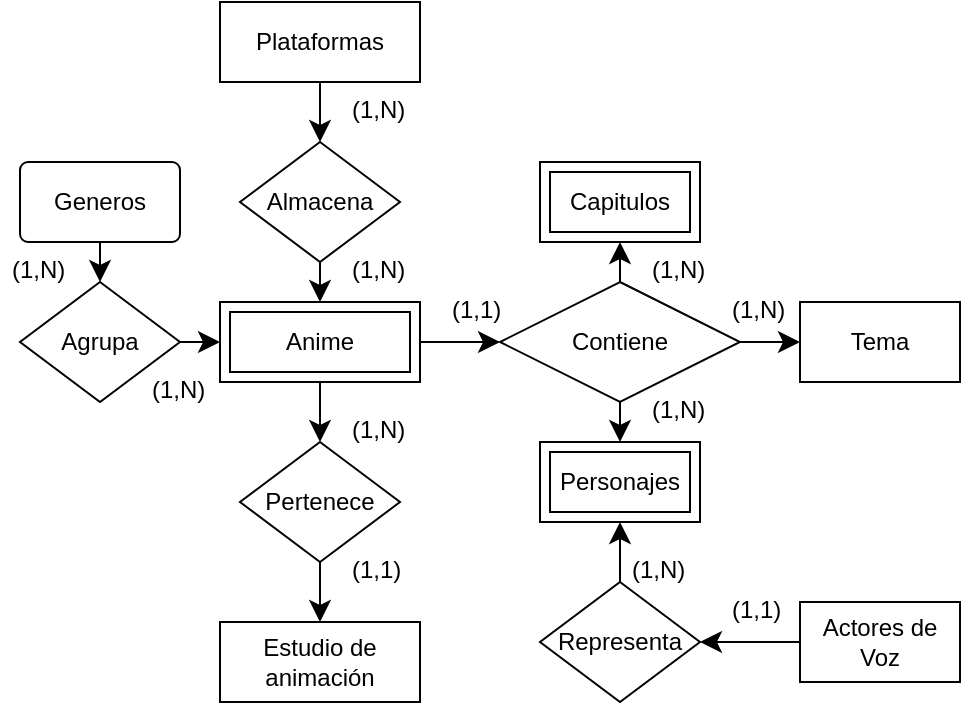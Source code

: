 <mxfile version="27.1.6">
  <diagram name="Page-1" id="OFMPrc6fwFf9-Z2aprMk">
    <mxGraphModel dx="513" dy="602" grid="1" gridSize="10" guides="1" tooltips="1" connect="1" arrows="1" fold="1" page="1" pageScale="1" pageWidth="827" pageHeight="1169" math="0" shadow="0">
      <root>
        <mxCell id="0" />
        <mxCell id="1" parent="0" />
        <mxCell id="wkPY7LeiGIB8Wzus0Ze9-2" value="Estudio de animación" style="whiteSpace=wrap;html=1;align=center;" parent="1" vertex="1">
          <mxGeometry x="150" y="330" width="100" height="40" as="geometry" />
        </mxCell>
        <mxCell id="MXyETRU7XAGty1TnWLAD-39" value="" style="edgeStyle=none;curved=1;rounded=0;orthogonalLoop=1;jettySize=auto;html=1;fontSize=12;startSize=8;endSize=8;" edge="1" parent="1" source="wkPY7LeiGIB8Wzus0Ze9-3" target="MXyETRU7XAGty1TnWLAD-36">
          <mxGeometry relative="1" as="geometry" />
        </mxCell>
        <mxCell id="wkPY7LeiGIB8Wzus0Ze9-3" value="Actores de Voz" style="whiteSpace=wrap;html=1;align=center;" parent="1" vertex="1">
          <mxGeometry x="440" y="320" width="80" height="40" as="geometry" />
        </mxCell>
        <mxCell id="wkPY7LeiGIB8Wzus0Ze9-6" value="Capitulos" style="shape=ext;margin=3;double=1;whiteSpace=wrap;html=1;align=center;" parent="1" vertex="1">
          <mxGeometry x="310" y="100" width="80" height="40" as="geometry" />
        </mxCell>
        <mxCell id="wkPY7LeiGIB8Wzus0Ze9-7" style="edgeStyle=none;curved=1;rounded=0;orthogonalLoop=1;jettySize=auto;html=1;exitX=0.75;exitY=1;exitDx=0;exitDy=0;fontSize=12;startSize=8;endSize=8;" parent="1" source="wkPY7LeiGIB8Wzus0Ze9-6" target="wkPY7LeiGIB8Wzus0Ze9-6" edge="1">
          <mxGeometry relative="1" as="geometry" />
        </mxCell>
        <mxCell id="MXyETRU7XAGty1TnWLAD-12" style="edgeStyle=none;curved=1;rounded=0;orthogonalLoop=1;jettySize=auto;html=1;entryX=0.5;entryY=0;entryDx=0;entryDy=0;fontSize=12;startSize=8;endSize=8;" edge="1" parent="1" source="wkPY7LeiGIB8Wzus0Ze9-8" target="MXyETRU7XAGty1TnWLAD-11">
          <mxGeometry relative="1" as="geometry" />
        </mxCell>
        <mxCell id="wkPY7LeiGIB8Wzus0Ze9-8" value="Plataformas" style="whiteSpace=wrap;html=1;align=center;" parent="1" vertex="1">
          <mxGeometry x="150" y="20" width="100" height="40" as="geometry" />
        </mxCell>
        <mxCell id="MXyETRU7XAGty1TnWLAD-21" value="" style="edgeStyle=none;curved=1;rounded=0;orthogonalLoop=1;jettySize=auto;html=1;fontSize=12;startSize=8;endSize=8;" edge="1" parent="1" source="wkPY7LeiGIB8Wzus0Ze9-9" target="MXyETRU7XAGty1TnWLAD-20">
          <mxGeometry relative="1" as="geometry" />
        </mxCell>
        <mxCell id="wkPY7LeiGIB8Wzus0Ze9-9" value="Generos" style="rounded=1;arcSize=10;whiteSpace=wrap;html=1;align=center;" parent="1" vertex="1">
          <mxGeometry x="50" y="100" width="80" height="40" as="geometry" />
        </mxCell>
        <mxCell id="wkPY7LeiGIB8Wzus0Ze9-10" value="Personajes" style="shape=ext;margin=3;double=1;whiteSpace=wrap;html=1;align=center;" parent="1" vertex="1">
          <mxGeometry x="310" y="240" width="80" height="40" as="geometry" />
        </mxCell>
        <mxCell id="wkPY7LeiGIB8Wzus0Ze9-11" value="Tema" style="whiteSpace=wrap;html=1;align=center;" parent="1" vertex="1">
          <mxGeometry x="440" y="170" width="80" height="40" as="geometry" />
        </mxCell>
        <mxCell id="MXyETRU7XAGty1TnWLAD-6" style="edgeStyle=none;curved=1;rounded=0;orthogonalLoop=1;jettySize=auto;html=1;entryX=0.5;entryY=0;entryDx=0;entryDy=0;fontSize=12;startSize=8;endSize=8;" edge="1" parent="1" source="MXyETRU7XAGty1TnWLAD-1" target="MXyETRU7XAGty1TnWLAD-4">
          <mxGeometry relative="1" as="geometry" />
        </mxCell>
        <mxCell id="MXyETRU7XAGty1TnWLAD-24" style="edgeStyle=none;curved=1;rounded=0;orthogonalLoop=1;jettySize=auto;html=1;fontSize=12;startSize=8;endSize=8;" edge="1" parent="1" source="MXyETRU7XAGty1TnWLAD-1" target="MXyETRU7XAGty1TnWLAD-17">
          <mxGeometry relative="1" as="geometry" />
        </mxCell>
        <mxCell id="MXyETRU7XAGty1TnWLAD-1" value="Anime" style="shape=ext;margin=3;double=1;whiteSpace=wrap;html=1;align=center;" vertex="1" parent="1">
          <mxGeometry x="150" y="170" width="100" height="40" as="geometry" />
        </mxCell>
        <mxCell id="MXyETRU7XAGty1TnWLAD-2" style="edgeStyle=none;curved=1;rounded=0;orthogonalLoop=1;jettySize=auto;html=1;exitX=0.75;exitY=1;exitDx=0;exitDy=0;fontSize=12;startSize=8;endSize=8;" edge="1" parent="1" source="wkPY7LeiGIB8Wzus0Ze9-6" target="wkPY7LeiGIB8Wzus0Ze9-6">
          <mxGeometry relative="1" as="geometry" />
        </mxCell>
        <mxCell id="MXyETRU7XAGty1TnWLAD-7" style="edgeStyle=none;curved=1;rounded=0;orthogonalLoop=1;jettySize=auto;html=1;entryX=0.5;entryY=0;entryDx=0;entryDy=0;fontSize=12;startSize=8;endSize=8;" edge="1" parent="1" source="MXyETRU7XAGty1TnWLAD-4" target="wkPY7LeiGIB8Wzus0Ze9-2">
          <mxGeometry relative="1" as="geometry" />
        </mxCell>
        <mxCell id="MXyETRU7XAGty1TnWLAD-4" value="Pertenece" style="shape=rhombus;perimeter=rhombusPerimeter;whiteSpace=wrap;html=1;align=center;" vertex="1" parent="1">
          <mxGeometry x="160" y="240" width="80" height="60" as="geometry" />
        </mxCell>
        <mxCell id="MXyETRU7XAGty1TnWLAD-8" value="(1,N)" style="text;strokeColor=none;fillColor=none;spacingLeft=4;spacingRight=4;overflow=hidden;rotatable=0;points=[[0,0.5],[1,0.5]];portConstraint=eastwest;fontSize=12;whiteSpace=wrap;html=1;" vertex="1" parent="1">
          <mxGeometry x="210" y="220" width="40" height="30" as="geometry" />
        </mxCell>
        <mxCell id="MXyETRU7XAGty1TnWLAD-9" value="(1,1)" style="text;strokeColor=none;fillColor=none;spacingLeft=4;spacingRight=4;overflow=hidden;rotatable=0;points=[[0,0.5],[1,0.5]];portConstraint=eastwest;fontSize=12;whiteSpace=wrap;html=1;" vertex="1" parent="1">
          <mxGeometry x="210" y="290" width="40" height="30" as="geometry" />
        </mxCell>
        <mxCell id="MXyETRU7XAGty1TnWLAD-10" style="edgeStyle=none;curved=1;rounded=0;orthogonalLoop=1;jettySize=auto;html=1;exitX=0.5;exitY=1;exitDx=0;exitDy=0;fontSize=12;startSize=8;endSize=8;" edge="1" parent="1">
          <mxGeometry relative="1" as="geometry">
            <mxPoint x="370" y="145" as="sourcePoint" />
            <mxPoint x="370" y="145" as="targetPoint" />
          </mxGeometry>
        </mxCell>
        <mxCell id="MXyETRU7XAGty1TnWLAD-13" style="edgeStyle=none;curved=1;rounded=0;orthogonalLoop=1;jettySize=auto;html=1;entryX=0.5;entryY=0;entryDx=0;entryDy=0;fontSize=12;startSize=8;endSize=8;" edge="1" parent="1" source="MXyETRU7XAGty1TnWLAD-11" target="MXyETRU7XAGty1TnWLAD-1">
          <mxGeometry relative="1" as="geometry" />
        </mxCell>
        <mxCell id="MXyETRU7XAGty1TnWLAD-11" value="Almacena" style="shape=rhombus;perimeter=rhombusPerimeter;whiteSpace=wrap;html=1;align=center;" vertex="1" parent="1">
          <mxGeometry x="160" y="90" width="80" height="60" as="geometry" />
        </mxCell>
        <mxCell id="MXyETRU7XAGty1TnWLAD-14" value="(1,N)" style="text;strokeColor=none;fillColor=none;spacingLeft=4;spacingRight=4;overflow=hidden;rotatable=0;points=[[0,0.5],[1,0.5]];portConstraint=eastwest;fontSize=12;whiteSpace=wrap;html=1;" vertex="1" parent="1">
          <mxGeometry x="210" y="60" width="40" height="30" as="geometry" />
        </mxCell>
        <mxCell id="MXyETRU7XAGty1TnWLAD-15" value="(1,N)" style="text;strokeColor=none;fillColor=none;spacingLeft=4;spacingRight=4;overflow=hidden;rotatable=0;points=[[0,0.5],[1,0.5]];portConstraint=eastwest;fontSize=12;whiteSpace=wrap;html=1;" vertex="1" parent="1">
          <mxGeometry x="210" y="140" width="40" height="30" as="geometry" />
        </mxCell>
        <mxCell id="MXyETRU7XAGty1TnWLAD-27" style="edgeStyle=none;curved=1;rounded=0;orthogonalLoop=1;jettySize=auto;html=1;entryX=0.5;entryY=1;entryDx=0;entryDy=0;fontSize=12;startSize=8;endSize=8;" edge="1" parent="1" source="MXyETRU7XAGty1TnWLAD-17" target="wkPY7LeiGIB8Wzus0Ze9-6">
          <mxGeometry relative="1" as="geometry" />
        </mxCell>
        <mxCell id="MXyETRU7XAGty1TnWLAD-28" style="edgeStyle=none;curved=1;rounded=0;orthogonalLoop=1;jettySize=auto;html=1;entryX=0.5;entryY=0;entryDx=0;entryDy=0;fontSize=12;startSize=8;endSize=8;" edge="1" parent="1" source="MXyETRU7XAGty1TnWLAD-17" target="wkPY7LeiGIB8Wzus0Ze9-10">
          <mxGeometry relative="1" as="geometry" />
        </mxCell>
        <mxCell id="MXyETRU7XAGty1TnWLAD-45" style="edgeStyle=none;curved=1;rounded=0;orthogonalLoop=1;jettySize=auto;html=1;entryX=0;entryY=0.5;entryDx=0;entryDy=0;fontSize=12;startSize=8;endSize=8;" edge="1" parent="1" source="MXyETRU7XAGty1TnWLAD-17" target="wkPY7LeiGIB8Wzus0Ze9-11">
          <mxGeometry relative="1" as="geometry" />
        </mxCell>
        <mxCell id="MXyETRU7XAGty1TnWLAD-17" value="Contiene" style="shape=rhombus;perimeter=rhombusPerimeter;whiteSpace=wrap;html=1;align=center;" vertex="1" parent="1">
          <mxGeometry x="290" y="160" width="120" height="60" as="geometry" />
        </mxCell>
        <mxCell id="MXyETRU7XAGty1TnWLAD-23" style="edgeStyle=none;curved=1;rounded=0;orthogonalLoop=1;jettySize=auto;html=1;entryX=0;entryY=0.5;entryDx=0;entryDy=0;fontSize=12;startSize=8;endSize=8;" edge="1" parent="1" source="MXyETRU7XAGty1TnWLAD-20" target="MXyETRU7XAGty1TnWLAD-1">
          <mxGeometry relative="1" as="geometry" />
        </mxCell>
        <mxCell id="MXyETRU7XAGty1TnWLAD-20" value="Agrupa" style="shape=rhombus;perimeter=rhombusPerimeter;whiteSpace=wrap;html=1;align=center;" vertex="1" parent="1">
          <mxGeometry x="50" y="160" width="80" height="60" as="geometry" />
        </mxCell>
        <mxCell id="MXyETRU7XAGty1TnWLAD-25" value="(1,N)" style="text;strokeColor=none;fillColor=none;spacingLeft=4;spacingRight=4;overflow=hidden;rotatable=0;points=[[0,0.5],[1,0.5]];portConstraint=eastwest;fontSize=12;whiteSpace=wrap;html=1;" vertex="1" parent="1">
          <mxGeometry x="40" y="140" width="40" height="30" as="geometry" />
        </mxCell>
        <mxCell id="MXyETRU7XAGty1TnWLAD-26" value="(1,N)" style="text;strokeColor=none;fillColor=none;spacingLeft=4;spacingRight=4;overflow=hidden;rotatable=0;points=[[0,0.5],[1,0.5]];portConstraint=eastwest;fontSize=12;whiteSpace=wrap;html=1;" vertex="1" parent="1">
          <mxGeometry x="110" y="200" width="40" height="30" as="geometry" />
        </mxCell>
        <mxCell id="MXyETRU7XAGty1TnWLAD-31" value="(1,N)" style="text;strokeColor=none;fillColor=none;spacingLeft=4;spacingRight=4;overflow=hidden;rotatable=0;points=[[0,0.5],[1,0.5]];portConstraint=eastwest;fontSize=12;whiteSpace=wrap;html=1;" vertex="1" parent="1">
          <mxGeometry x="360" y="140" width="40" height="30" as="geometry" />
        </mxCell>
        <mxCell id="MXyETRU7XAGty1TnWLAD-32" value="(1,1)" style="text;strokeColor=none;fillColor=none;spacingLeft=4;spacingRight=4;overflow=hidden;rotatable=0;points=[[0,0.5],[1,0.5]];portConstraint=eastwest;fontSize=12;whiteSpace=wrap;html=1;" vertex="1" parent="1">
          <mxGeometry x="260" y="160" width="40" height="30" as="geometry" />
        </mxCell>
        <mxCell id="MXyETRU7XAGty1TnWLAD-33" value="(1,N)" style="text;strokeColor=none;fillColor=none;spacingLeft=4;spacingRight=4;overflow=hidden;rotatable=0;points=[[0,0.5],[1,0.5]];portConstraint=eastwest;fontSize=12;whiteSpace=wrap;html=1;" vertex="1" parent="1">
          <mxGeometry x="360" y="210" width="40" height="30" as="geometry" />
        </mxCell>
        <mxCell id="MXyETRU7XAGty1TnWLAD-34" value="(1,N)" style="text;strokeColor=none;fillColor=none;spacingLeft=4;spacingRight=4;overflow=hidden;rotatable=0;points=[[0,0.5],[1,0.5]];portConstraint=eastwest;fontSize=12;whiteSpace=wrap;html=1;" vertex="1" parent="1">
          <mxGeometry x="400" y="160" width="40" height="30" as="geometry" />
        </mxCell>
        <mxCell id="MXyETRU7XAGty1TnWLAD-35" value="(1,1)" style="text;strokeColor=none;fillColor=none;spacingLeft=4;spacingRight=4;overflow=hidden;rotatable=0;points=[[0,0.5],[1,0.5]];portConstraint=eastwest;fontSize=12;whiteSpace=wrap;html=1;" vertex="1" parent="1">
          <mxGeometry x="400" y="310" width="40" height="30" as="geometry" />
        </mxCell>
        <mxCell id="MXyETRU7XAGty1TnWLAD-43" style="edgeStyle=none;curved=1;rounded=0;orthogonalLoop=1;jettySize=auto;html=1;entryX=0.5;entryY=1;entryDx=0;entryDy=0;fontSize=12;startSize=8;endSize=8;" edge="1" parent="1" source="MXyETRU7XAGty1TnWLAD-36" target="wkPY7LeiGIB8Wzus0Ze9-10">
          <mxGeometry relative="1" as="geometry" />
        </mxCell>
        <mxCell id="MXyETRU7XAGty1TnWLAD-36" value="Representa" style="shape=rhombus;perimeter=rhombusPerimeter;whiteSpace=wrap;html=1;align=center;" vertex="1" parent="1">
          <mxGeometry x="310" y="310" width="80" height="60" as="geometry" />
        </mxCell>
        <mxCell id="MXyETRU7XAGty1TnWLAD-44" value="(1,N)" style="text;strokeColor=none;fillColor=none;spacingLeft=4;spacingRight=4;overflow=hidden;rotatable=0;points=[[0,0.5],[1,0.5]];portConstraint=eastwest;fontSize=12;whiteSpace=wrap;html=1;" vertex="1" parent="1">
          <mxGeometry x="350" y="290" width="40" height="30" as="geometry" />
        </mxCell>
      </root>
    </mxGraphModel>
  </diagram>
</mxfile>
